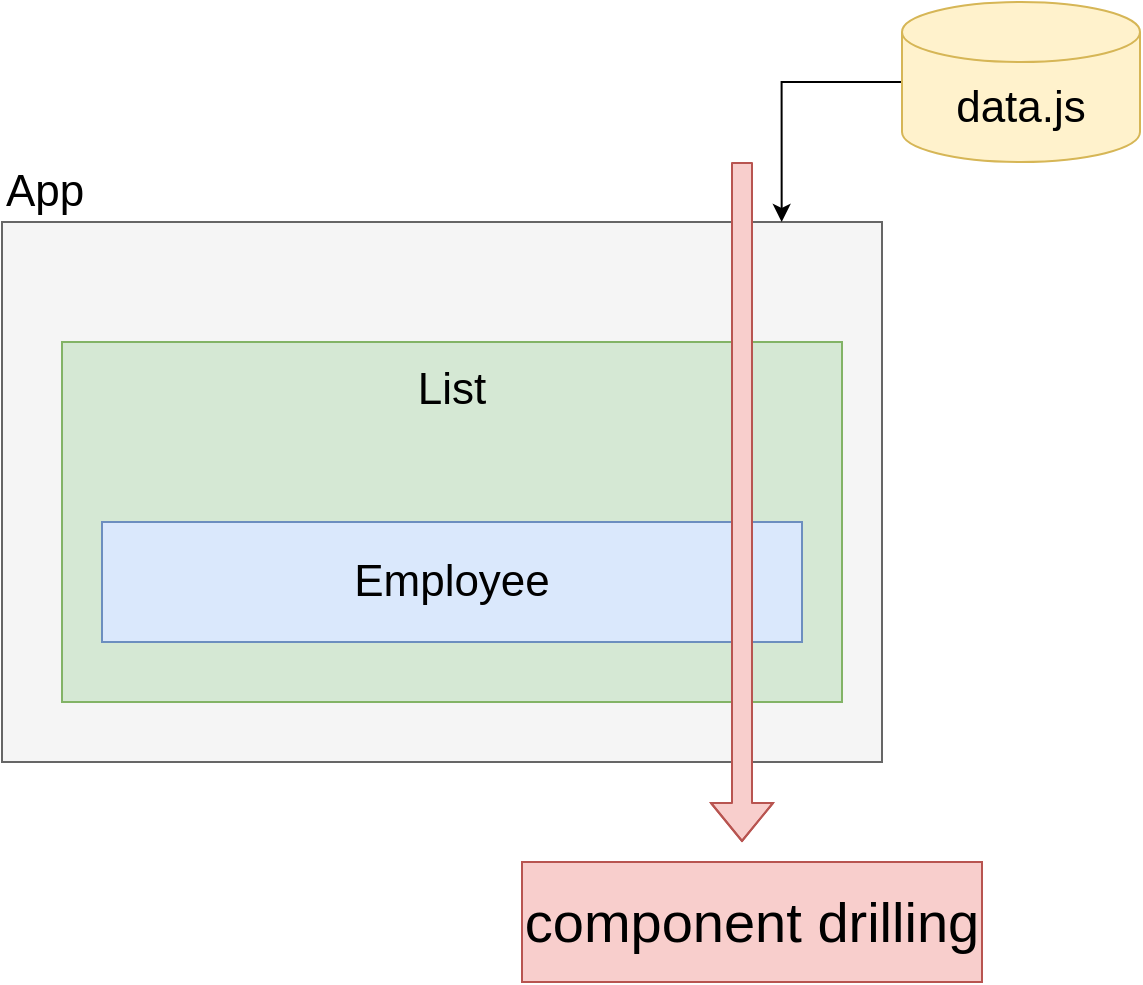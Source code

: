 <mxfile version="13.9.9" type="device"><diagram id="wxE_e9IhWzQhkXeIt0z-" name="Sayfa -1"><mxGraphModel dx="981" dy="567" grid="1" gridSize="10" guides="1" tooltips="1" connect="1" arrows="1" fold="1" page="1" pageScale="1" pageWidth="827" pageHeight="1169" math="0" shadow="0"><root><mxCell id="0"/><mxCell id="1" parent="0"/><mxCell id="uLkygwN_PM6ZtqVTnof_-1" value="" style="rounded=0;whiteSpace=wrap;html=1;fillColor=#f5f5f5;strokeColor=#666666;fontColor=#333333;" vertex="1" parent="1"><mxGeometry x="60" y="180" width="440" height="270" as="geometry"/></mxCell><mxCell id="uLkygwN_PM6ZtqVTnof_-2" value="App" style="text;html=1;strokeColor=none;fillColor=none;align=left;verticalAlign=middle;whiteSpace=wrap;rounded=0;fontSize=22;" vertex="1" parent="1"><mxGeometry x="60" y="150" width="260" height="30" as="geometry"/></mxCell><mxCell id="uLkygwN_PM6ZtqVTnof_-10" style="edgeStyle=orthogonalEdgeStyle;rounded=0;orthogonalLoop=1;jettySize=auto;html=1;entryX=0.886;entryY=0;entryDx=0;entryDy=0;entryPerimeter=0;fontSize=22;" edge="1" parent="1" source="uLkygwN_PM6ZtqVTnof_-3" target="uLkygwN_PM6ZtqVTnof_-1"><mxGeometry relative="1" as="geometry"/></mxCell><mxCell id="uLkygwN_PM6ZtqVTnof_-3" value="data.js" style="shape=cylinder3;whiteSpace=wrap;html=1;boundedLbl=1;backgroundOutline=1;size=15;fontSize=22;align=center;fillColor=#fff2cc;strokeColor=#d6b656;" vertex="1" parent="1"><mxGeometry x="510" y="70" width="119" height="80" as="geometry"/></mxCell><mxCell id="uLkygwN_PM6ZtqVTnof_-4" value="List&lt;br&gt;&lt;br&gt;&lt;br&gt;&lt;br&gt;&lt;br&gt;&lt;br&gt;" style="rounded=0;whiteSpace=wrap;html=1;fontSize=22;align=center;fillColor=#d5e8d4;strokeColor=#82b366;" vertex="1" parent="1"><mxGeometry x="90" y="240" width="390" height="180" as="geometry"/></mxCell><mxCell id="uLkygwN_PM6ZtqVTnof_-5" value="Employee" style="rounded=0;whiteSpace=wrap;html=1;fontSize=22;align=center;fillColor=#dae8fc;strokeColor=#6c8ebf;" vertex="1" parent="1"><mxGeometry x="110" y="330" width="350" height="60" as="geometry"/></mxCell><mxCell id="uLkygwN_PM6ZtqVTnof_-9" value="" style="shape=flexArrow;endArrow=classic;html=1;fontSize=22;fillColor=#f8cecc;strokeColor=#b85450;" edge="1" parent="1"><mxGeometry width="50" height="50" relative="1" as="geometry"><mxPoint x="430" y="150" as="sourcePoint"/><mxPoint x="430" y="490" as="targetPoint"/><Array as="points"><mxPoint x="430" y="380"/></Array></mxGeometry></mxCell><mxCell id="uLkygwN_PM6ZtqVTnof_-11" value="component drilling" style="text;html=1;strokeColor=#b85450;fillColor=#f8cecc;align=center;verticalAlign=middle;whiteSpace=wrap;rounded=0;fontSize=28;" vertex="1" parent="1"><mxGeometry x="320" y="500" width="230" height="60" as="geometry"/></mxCell></root></mxGraphModel></diagram></mxfile>